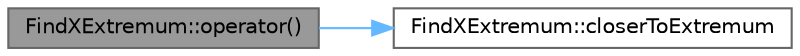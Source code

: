 digraph "FindXExtremum::operator()"
{
 // LATEX_PDF_SIZE
  bgcolor="transparent";
  edge [fontname=Helvetica,fontsize=10,labelfontname=Helvetica,labelfontsize=10];
  node [fontname=Helvetica,fontsize=10,shape=box,height=0.2,width=0.4];
  rankdir="LR";
  Node1 [id="Node000001",label="FindXExtremum::operator()",height=0.2,width=0.4,color="gray40", fillcolor="grey60", style="filled", fontcolor="black",tooltip=" "];
  Node1 -> Node2 [id="edge1_Node000001_Node000002",color="steelblue1",style="solid",tooltip=" "];
  Node2 [id="Node000002",label="FindXExtremum::closerToExtremum",height=0.2,width=0.4,color="grey40", fillcolor="white", style="filled",URL="$class_find_x_extremum.html#a724334ec93d8247553e22c2499228e9f",tooltip=" "];
}
